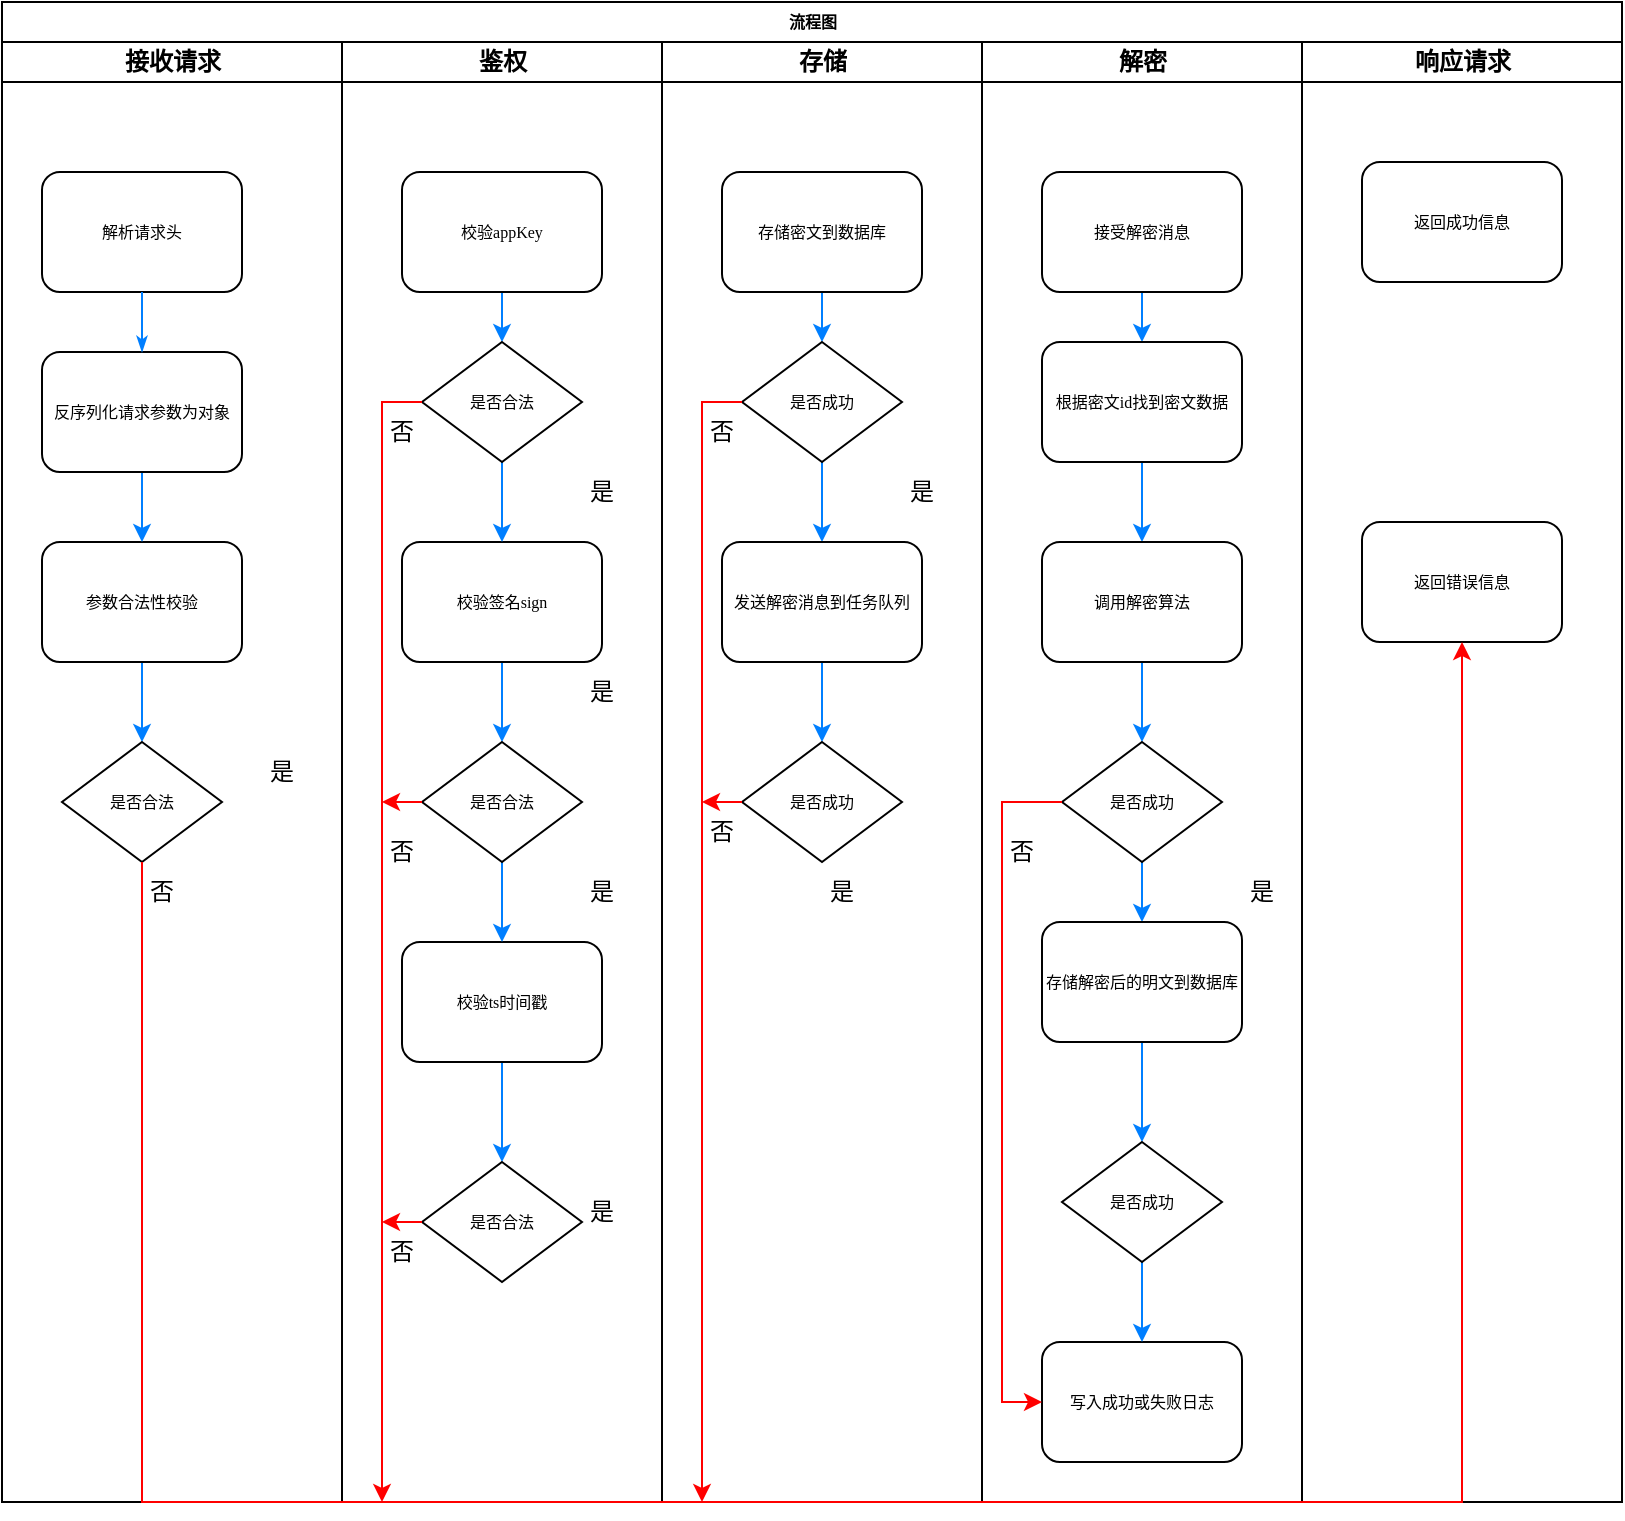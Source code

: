 <mxfile version="20.8.23" type="github">
  <diagram name="Page-1" id="74e2e168-ea6b-b213-b513-2b3c1d86103e">
    <mxGraphModel dx="1434" dy="764" grid="1" gridSize="10" guides="1" tooltips="1" connect="1" arrows="1" fold="1" page="1" pageScale="1" pageWidth="1100" pageHeight="850" background="none" math="0" shadow="0">
      <root>
        <mxCell id="0" />
        <mxCell id="1" parent="0" />
        <mxCell id="77e6c97f196da883-1" value="流程图" style="swimlane;html=1;childLayout=stackLayout;startSize=20;rounded=0;shadow=0;labelBackgroundColor=none;strokeWidth=1;fontFamily=Verdana;fontSize=8;align=center;" parent="1" vertex="1">
          <mxGeometry x="70" y="40" width="810" height="750" as="geometry" />
        </mxCell>
        <mxCell id="asibRYbvC8n6TS354WZj-12" value="" style="group;labelBackgroundColor=none;" vertex="1" connectable="0" parent="77e6c97f196da883-1">
          <mxGeometry y="20" width="810" height="730" as="geometry" />
        </mxCell>
        <mxCell id="77e6c97f196da883-2" value="接收请求" style="swimlane;html=1;startSize=20;labelBackgroundColor=none;" parent="asibRYbvC8n6TS354WZj-12" vertex="1">
          <mxGeometry width="170" height="730" as="geometry" />
        </mxCell>
        <mxCell id="77e6c97f196da883-8" value="解析请求头" style="rounded=1;whiteSpace=wrap;html=1;shadow=0;labelBackgroundColor=none;strokeWidth=1;fontFamily=Verdana;fontSize=8;align=center;" parent="77e6c97f196da883-2" vertex="1">
          <mxGeometry x="20" y="65" width="100" height="60" as="geometry" />
        </mxCell>
        <mxCell id="asibRYbvC8n6TS354WZj-3" value="" style="edgeStyle=orthogonalEdgeStyle;rounded=0;orthogonalLoop=1;jettySize=auto;html=1;labelBackgroundColor=none;fontColor=default;strokeColor=#007FFF;" edge="1" parent="77e6c97f196da883-2" source="77e6c97f196da883-9" target="asibRYbvC8n6TS354WZj-2">
          <mxGeometry relative="1" as="geometry" />
        </mxCell>
        <mxCell id="77e6c97f196da883-9" value="参数合法性校验" style="rounded=1;whiteSpace=wrap;html=1;shadow=0;labelBackgroundColor=none;strokeWidth=1;fontFamily=Verdana;fontSize=8;align=center;" parent="77e6c97f196da883-2" vertex="1">
          <mxGeometry x="20" y="250" width="100" height="60" as="geometry" />
        </mxCell>
        <mxCell id="asibRYbvC8n6TS354WZj-1" value="" style="edgeStyle=orthogonalEdgeStyle;rounded=0;orthogonalLoop=1;jettySize=auto;html=1;labelBackgroundColor=none;fontColor=default;strokeColor=#007FFF;" edge="1" parent="77e6c97f196da883-2" source="77e6c97f196da883-11" target="77e6c97f196da883-9">
          <mxGeometry relative="1" as="geometry" />
        </mxCell>
        <mxCell id="77e6c97f196da883-11" value="反序列化请求参数为对象" style="rounded=1;whiteSpace=wrap;html=1;shadow=0;labelBackgroundColor=none;strokeWidth=1;fontFamily=Verdana;fontSize=8;align=center;" parent="77e6c97f196da883-2" vertex="1">
          <mxGeometry x="20" y="155" width="100" height="60" as="geometry" />
        </mxCell>
        <mxCell id="77e6c97f196da883-26" style="edgeStyle=orthogonalEdgeStyle;rounded=1;html=1;labelBackgroundColor=none;startArrow=none;startFill=0;startSize=5;endArrow=classicThin;endFill=1;endSize=5;jettySize=auto;orthogonalLoop=1;strokeWidth=1;fontFamily=Verdana;fontSize=8;fontColor=default;strokeColor=#007FFF;" parent="77e6c97f196da883-2" source="77e6c97f196da883-8" target="77e6c97f196da883-11" edge="1">
          <mxGeometry relative="1" as="geometry" />
        </mxCell>
        <mxCell id="asibRYbvC8n6TS354WZj-2" value="是否合法" style="rhombus;whiteSpace=wrap;html=1;rounded=0;shadow=0;labelBackgroundColor=none;strokeWidth=1;fontFamily=Verdana;fontSize=8;align=center;" vertex="1" parent="77e6c97f196da883-2">
          <mxGeometry x="30" y="350" width="80" height="60" as="geometry" />
        </mxCell>
        <mxCell id="asibRYbvC8n6TS354WZj-10" value="是" style="text;strokeColor=none;align=center;fillColor=none;html=1;verticalAlign=middle;whiteSpace=wrap;rounded=0;labelBackgroundColor=none;" vertex="1" parent="77e6c97f196da883-2">
          <mxGeometry x="110" y="350" width="60" height="30" as="geometry" />
        </mxCell>
        <mxCell id="asibRYbvC8n6TS354WZj-11" value="否" style="text;strokeColor=none;align=center;fillColor=none;html=1;verticalAlign=middle;whiteSpace=wrap;rounded=0;labelBackgroundColor=none;" vertex="1" parent="77e6c97f196da883-2">
          <mxGeometry x="50" y="410" width="60" height="30" as="geometry" />
        </mxCell>
        <mxCell id="77e6c97f196da883-3" value="鉴权" style="swimlane;html=1;startSize=20;labelBackgroundColor=none;" parent="asibRYbvC8n6TS354WZj-12" vertex="1">
          <mxGeometry x="170" width="160" height="730" as="geometry" />
        </mxCell>
        <mxCell id="asibRYbvC8n6TS354WZj-24" value="" style="edgeStyle=orthogonalEdgeStyle;rounded=0;orthogonalLoop=1;jettySize=auto;html=1;labelBackgroundColor=none;fontColor=default;strokeColor=#007FFF;" edge="1" parent="77e6c97f196da883-3" source="77e6c97f196da883-10" target="asibRYbvC8n6TS354WZj-23">
          <mxGeometry relative="1" as="geometry" />
        </mxCell>
        <mxCell id="77e6c97f196da883-10" value="校验appKey" style="rounded=1;whiteSpace=wrap;html=1;shadow=0;labelBackgroundColor=none;strokeWidth=1;fontFamily=Verdana;fontSize=8;align=center;" parent="77e6c97f196da883-3" vertex="1">
          <mxGeometry x="30" y="65" width="100" height="60" as="geometry" />
        </mxCell>
        <mxCell id="asibRYbvC8n6TS354WZj-33" value="" style="edgeStyle=orthogonalEdgeStyle;rounded=0;orthogonalLoop=1;jettySize=auto;html=1;entryX=0.5;entryY=0;entryDx=0;entryDy=0;labelBackgroundColor=none;fontColor=default;strokeColor=#007FFF;" edge="1" parent="77e6c97f196da883-3" source="asibRYbvC8n6TS354WZj-13" target="asibRYbvC8n6TS354WZj-30">
          <mxGeometry relative="1" as="geometry" />
        </mxCell>
        <mxCell id="asibRYbvC8n6TS354WZj-13" value="校验签名sign" style="rounded=1;whiteSpace=wrap;html=1;shadow=0;labelBackgroundColor=none;strokeWidth=1;fontFamily=Verdana;fontSize=8;align=center;" vertex="1" parent="77e6c97f196da883-3">
          <mxGeometry x="30" y="250" width="100" height="60" as="geometry" />
        </mxCell>
        <mxCell id="asibRYbvC8n6TS354WZj-39" value="" style="edgeStyle=orthogonalEdgeStyle;rounded=0;orthogonalLoop=1;jettySize=auto;html=1;labelBackgroundColor=none;fontColor=default;strokeColor=#007FFF;" edge="1" parent="77e6c97f196da883-3" source="asibRYbvC8n6TS354WZj-16" target="asibRYbvC8n6TS354WZj-38">
          <mxGeometry relative="1" as="geometry" />
        </mxCell>
        <mxCell id="asibRYbvC8n6TS354WZj-16" value="校验ts时间戳" style="rounded=1;whiteSpace=wrap;html=1;shadow=0;labelBackgroundColor=none;strokeWidth=1;fontFamily=Verdana;fontSize=8;align=center;" vertex="1" parent="77e6c97f196da883-3">
          <mxGeometry x="30" y="450" width="100" height="60" as="geometry" />
        </mxCell>
        <mxCell id="asibRYbvC8n6TS354WZj-28" value="" style="edgeStyle=orthogonalEdgeStyle;rounded=0;orthogonalLoop=1;jettySize=auto;html=1;labelBackgroundColor=none;fontColor=default;strokeColor=#007FFF;" edge="1" parent="77e6c97f196da883-3" source="asibRYbvC8n6TS354WZj-23" target="asibRYbvC8n6TS354WZj-13">
          <mxGeometry relative="1" as="geometry" />
        </mxCell>
        <mxCell id="asibRYbvC8n6TS354WZj-23" value="是否合法" style="rhombus;whiteSpace=wrap;html=1;rounded=0;shadow=0;labelBackgroundColor=none;strokeWidth=1;fontFamily=Verdana;fontSize=8;align=center;" vertex="1" parent="77e6c97f196da883-3">
          <mxGeometry x="40" y="150" width="80" height="60" as="geometry" />
        </mxCell>
        <mxCell id="asibRYbvC8n6TS354WZj-29" value="是" style="text;strokeColor=none;align=center;fillColor=none;html=1;verticalAlign=middle;whiteSpace=wrap;rounded=0;labelBackgroundColor=none;" vertex="1" parent="77e6c97f196da883-3">
          <mxGeometry x="100" y="210" width="60" height="30" as="geometry" />
        </mxCell>
        <mxCell id="asibRYbvC8n6TS354WZj-35" value="" style="edgeStyle=orthogonalEdgeStyle;rounded=0;orthogonalLoop=1;jettySize=auto;html=1;labelBackgroundColor=none;fontColor=default;strokeColor=#007FFF;" edge="1" parent="77e6c97f196da883-3" source="asibRYbvC8n6TS354WZj-30" target="asibRYbvC8n6TS354WZj-16">
          <mxGeometry relative="1" as="geometry" />
        </mxCell>
        <mxCell id="asibRYbvC8n6TS354WZj-30" value="是否合法" style="rhombus;whiteSpace=wrap;html=1;rounded=0;shadow=0;labelBackgroundColor=none;strokeWidth=1;fontFamily=Verdana;fontSize=8;align=center;" vertex="1" parent="77e6c97f196da883-3">
          <mxGeometry x="40" y="350" width="80" height="60" as="geometry" />
        </mxCell>
        <mxCell id="asibRYbvC8n6TS354WZj-31" value="是" style="text;strokeColor=none;align=center;fillColor=none;html=1;verticalAlign=middle;whiteSpace=wrap;rounded=0;labelBackgroundColor=none;" vertex="1" parent="77e6c97f196da883-3">
          <mxGeometry x="100" y="310" width="60" height="30" as="geometry" />
        </mxCell>
        <mxCell id="asibRYbvC8n6TS354WZj-36" value="是" style="text;strokeColor=none;align=center;fillColor=none;html=1;verticalAlign=middle;whiteSpace=wrap;rounded=0;labelBackgroundColor=none;" vertex="1" parent="77e6c97f196da883-3">
          <mxGeometry x="100" y="410" width="60" height="30" as="geometry" />
        </mxCell>
        <mxCell id="asibRYbvC8n6TS354WZj-38" value="是否合法" style="rhombus;whiteSpace=wrap;html=1;rounded=0;shadow=0;labelBackgroundColor=none;strokeWidth=1;fontFamily=Verdana;fontSize=8;align=center;" vertex="1" parent="77e6c97f196da883-3">
          <mxGeometry x="40" y="560" width="80" height="60" as="geometry" />
        </mxCell>
        <mxCell id="asibRYbvC8n6TS354WZj-44" value="否" style="text;strokeColor=none;align=center;fillColor=none;html=1;verticalAlign=middle;whiteSpace=wrap;rounded=0;labelBackgroundColor=none;" vertex="1" parent="77e6c97f196da883-3">
          <mxGeometry y="390" width="60" height="30" as="geometry" />
        </mxCell>
        <mxCell id="asibRYbvC8n6TS354WZj-45" value="否" style="text;strokeColor=none;align=center;fillColor=none;html=1;verticalAlign=middle;whiteSpace=wrap;rounded=0;labelBackgroundColor=none;" vertex="1" parent="77e6c97f196da883-3">
          <mxGeometry y="180" width="60" height="30" as="geometry" />
        </mxCell>
        <mxCell id="asibRYbvC8n6TS354WZj-46" value="否" style="text;strokeColor=none;align=center;fillColor=none;html=1;verticalAlign=middle;whiteSpace=wrap;rounded=0;labelBackgroundColor=none;" vertex="1" parent="77e6c97f196da883-3">
          <mxGeometry y="590" width="60" height="30" as="geometry" />
        </mxCell>
        <mxCell id="asibRYbvC8n6TS354WZj-150" value="是" style="text;strokeColor=none;align=center;fillColor=none;html=1;verticalAlign=middle;whiteSpace=wrap;rounded=0;labelBackgroundColor=none;" vertex="1" parent="77e6c97f196da883-3">
          <mxGeometry x="100" y="570" width="60" height="30" as="geometry" />
        </mxCell>
        <mxCell id="77e6c97f196da883-4" value="存储" style="swimlane;html=1;startSize=20;labelBackgroundColor=none;" parent="asibRYbvC8n6TS354WZj-12" vertex="1">
          <mxGeometry x="330" width="160" height="730" as="geometry" />
        </mxCell>
        <mxCell id="asibRYbvC8n6TS354WZj-95" value="" style="edgeStyle=orthogonalEdgeStyle;rounded=0;orthogonalLoop=1;jettySize=auto;html=1;labelBackgroundColor=none;fontColor=default;strokeColor=#007FFF;" edge="1" parent="77e6c97f196da883-4" source="asibRYbvC8n6TS354WZj-91" target="asibRYbvC8n6TS354WZj-94">
          <mxGeometry relative="1" as="geometry" />
        </mxCell>
        <mxCell id="asibRYbvC8n6TS354WZj-91" value="存储密文到数据库" style="rounded=1;whiteSpace=wrap;html=1;shadow=0;labelBackgroundColor=none;strokeWidth=1;fontFamily=Verdana;fontSize=8;align=center;" vertex="1" parent="77e6c97f196da883-4">
          <mxGeometry x="30" y="65" width="100" height="60" as="geometry" />
        </mxCell>
        <mxCell id="asibRYbvC8n6TS354WZj-97" value="" style="edgeStyle=orthogonalEdgeStyle;rounded=0;orthogonalLoop=1;jettySize=auto;html=1;labelBackgroundColor=none;fontColor=default;strokeColor=#007FFF;" edge="1" parent="77e6c97f196da883-4" source="asibRYbvC8n6TS354WZj-94" target="asibRYbvC8n6TS354WZj-96">
          <mxGeometry relative="1" as="geometry" />
        </mxCell>
        <mxCell id="asibRYbvC8n6TS354WZj-94" value="是否成功" style="rhombus;whiteSpace=wrap;html=1;rounded=0;shadow=0;labelBackgroundColor=none;strokeWidth=1;fontFamily=Verdana;fontSize=8;align=center;" vertex="1" parent="77e6c97f196da883-4">
          <mxGeometry x="40" y="150" width="80" height="60" as="geometry" />
        </mxCell>
        <mxCell id="asibRYbvC8n6TS354WZj-104" value="" style="edgeStyle=orthogonalEdgeStyle;rounded=0;orthogonalLoop=1;jettySize=auto;html=1;labelBackgroundColor=none;fontColor=default;strokeColor=#007FFF;" edge="1" parent="77e6c97f196da883-4" source="asibRYbvC8n6TS354WZj-96" target="asibRYbvC8n6TS354WZj-98">
          <mxGeometry relative="1" as="geometry" />
        </mxCell>
        <mxCell id="asibRYbvC8n6TS354WZj-96" value="发送解密消息到任务队列" style="rounded=1;whiteSpace=wrap;html=1;shadow=0;labelBackgroundColor=none;strokeWidth=1;fontFamily=Verdana;fontSize=8;align=center;" vertex="1" parent="77e6c97f196da883-4">
          <mxGeometry x="30" y="250" width="100" height="60" as="geometry" />
        </mxCell>
        <mxCell id="asibRYbvC8n6TS354WZj-98" value="是否成功" style="rhombus;whiteSpace=wrap;html=1;rounded=0;shadow=0;labelBackgroundColor=none;strokeWidth=1;fontFamily=Verdana;fontSize=8;align=center;" vertex="1" parent="77e6c97f196da883-4">
          <mxGeometry x="40" y="350" width="80" height="60" as="geometry" />
        </mxCell>
        <mxCell id="asibRYbvC8n6TS354WZj-99" value="是" style="text;strokeColor=none;align=center;fillColor=none;html=1;verticalAlign=middle;whiteSpace=wrap;rounded=0;labelBackgroundColor=none;" vertex="1" parent="77e6c97f196da883-4">
          <mxGeometry x="100" y="210" width="60" height="30" as="geometry" />
        </mxCell>
        <mxCell id="asibRYbvC8n6TS354WZj-101" value="否" style="text;strokeColor=none;align=center;fillColor=none;html=1;verticalAlign=middle;whiteSpace=wrap;rounded=0;labelBackgroundColor=none;" vertex="1" parent="77e6c97f196da883-4">
          <mxGeometry y="180" width="60" height="30" as="geometry" />
        </mxCell>
        <mxCell id="asibRYbvC8n6TS354WZj-103" value="否" style="text;strokeColor=none;align=center;fillColor=none;html=1;verticalAlign=middle;whiteSpace=wrap;rounded=0;labelBackgroundColor=none;" vertex="1" parent="77e6c97f196da883-4">
          <mxGeometry y="380" width="60" height="30" as="geometry" />
        </mxCell>
        <mxCell id="asibRYbvC8n6TS354WZj-120" value="是" style="text;strokeColor=none;align=center;fillColor=none;html=1;verticalAlign=middle;whiteSpace=wrap;rounded=0;labelBackgroundColor=none;" vertex="1" parent="77e6c97f196da883-4">
          <mxGeometry x="60" y="410" width="60" height="30" as="geometry" />
        </mxCell>
        <mxCell id="77e6c97f196da883-5" value="解密" style="swimlane;html=1;startSize=20;labelBackgroundColor=none;" parent="asibRYbvC8n6TS354WZj-12" vertex="1">
          <mxGeometry x="490" width="160" height="730" as="geometry">
            <mxRectangle x="480" y="20" width="40" height="730" as="alternateBounds" />
          </mxGeometry>
        </mxCell>
        <mxCell id="asibRYbvC8n6TS354WZj-124" value="" style="edgeStyle=orthogonalEdgeStyle;rounded=0;orthogonalLoop=1;jettySize=auto;html=1;labelBackgroundColor=none;fontColor=default;strokeColor=#007FFF;" edge="1" parent="77e6c97f196da883-5" source="asibRYbvC8n6TS354WZj-108" target="asibRYbvC8n6TS354WZj-121">
          <mxGeometry relative="1" as="geometry" />
        </mxCell>
        <mxCell id="asibRYbvC8n6TS354WZj-108" value="接受解密消息" style="rounded=1;whiteSpace=wrap;html=1;shadow=0;labelBackgroundColor=none;strokeWidth=1;fontFamily=Verdana;fontSize=8;align=center;" vertex="1" parent="77e6c97f196da883-5">
          <mxGeometry x="30" y="65" width="100" height="60" as="geometry" />
        </mxCell>
        <mxCell id="asibRYbvC8n6TS354WZj-123" value="" style="edgeStyle=orthogonalEdgeStyle;rounded=0;orthogonalLoop=1;jettySize=auto;html=1;labelBackgroundColor=none;fontColor=default;strokeColor=#007FFF;" edge="1" parent="77e6c97f196da883-5" source="asibRYbvC8n6TS354WZj-121" target="asibRYbvC8n6TS354WZj-122">
          <mxGeometry relative="1" as="geometry" />
        </mxCell>
        <mxCell id="asibRYbvC8n6TS354WZj-121" value="根据密文id找到密文数据" style="rounded=1;whiteSpace=wrap;html=1;shadow=0;labelBackgroundColor=none;strokeWidth=1;fontFamily=Verdana;fontSize=8;align=center;" vertex="1" parent="77e6c97f196da883-5">
          <mxGeometry x="30" y="150" width="100" height="60" as="geometry" />
        </mxCell>
        <mxCell id="asibRYbvC8n6TS354WZj-127" value="" style="edgeStyle=orthogonalEdgeStyle;rounded=0;orthogonalLoop=1;jettySize=auto;html=1;labelBackgroundColor=none;fontColor=default;strokeColor=#007FFF;" edge="1" parent="77e6c97f196da883-5" source="asibRYbvC8n6TS354WZj-122" target="asibRYbvC8n6TS354WZj-126">
          <mxGeometry relative="1" as="geometry" />
        </mxCell>
        <mxCell id="asibRYbvC8n6TS354WZj-122" value="调用解密算法" style="rounded=1;whiteSpace=wrap;html=1;shadow=0;labelBackgroundColor=none;strokeWidth=1;fontFamily=Verdana;fontSize=8;align=center;" vertex="1" parent="77e6c97f196da883-5">
          <mxGeometry x="30" y="250" width="100" height="60" as="geometry" />
        </mxCell>
        <mxCell id="asibRYbvC8n6TS354WZj-129" value="" style="edgeStyle=orthogonalEdgeStyle;rounded=0;orthogonalLoop=1;jettySize=auto;html=1;labelBackgroundColor=none;fontColor=default;strokeColor=#007FFF;" edge="1" parent="77e6c97f196da883-5" source="asibRYbvC8n6TS354WZj-126" target="asibRYbvC8n6TS354WZj-128">
          <mxGeometry relative="1" as="geometry" />
        </mxCell>
        <mxCell id="asibRYbvC8n6TS354WZj-126" value="是否成功" style="rhombus;whiteSpace=wrap;html=1;rounded=0;shadow=0;labelBackgroundColor=none;strokeWidth=1;fontFamily=Verdana;fontSize=8;align=center;" vertex="1" parent="77e6c97f196da883-5">
          <mxGeometry x="40" y="350" width="80" height="60" as="geometry" />
        </mxCell>
        <mxCell id="asibRYbvC8n6TS354WZj-140" value="" style="edgeStyle=orthogonalEdgeStyle;rounded=0;orthogonalLoop=1;jettySize=auto;html=1;labelBackgroundColor=none;fontColor=default;strokeColor=#007FFF;" edge="1" parent="77e6c97f196da883-5" source="asibRYbvC8n6TS354WZj-128" target="asibRYbvC8n6TS354WZj-139">
          <mxGeometry relative="1" as="geometry" />
        </mxCell>
        <mxCell id="asibRYbvC8n6TS354WZj-128" value="存储解密后的明文到数据库" style="rounded=1;whiteSpace=wrap;html=1;shadow=0;labelBackgroundColor=none;strokeWidth=1;fontFamily=Verdana;fontSize=8;align=center;" vertex="1" parent="77e6c97f196da883-5">
          <mxGeometry x="30" y="440" width="100" height="60" as="geometry" />
        </mxCell>
        <mxCell id="asibRYbvC8n6TS354WZj-130" value="是" style="text;strokeColor=none;align=center;fillColor=none;html=1;verticalAlign=middle;whiteSpace=wrap;rounded=0;labelBackgroundColor=none;" vertex="1" parent="77e6c97f196da883-5">
          <mxGeometry x="110" y="410" width="60" height="30" as="geometry" />
        </mxCell>
        <mxCell id="asibRYbvC8n6TS354WZj-133" value="写入成功或失败日志" style="rounded=1;whiteSpace=wrap;html=1;shadow=0;labelBackgroundColor=none;strokeWidth=1;fontFamily=Verdana;fontSize=8;align=center;" vertex="1" parent="77e6c97f196da883-5">
          <mxGeometry x="30" y="650" width="100" height="60" as="geometry" />
        </mxCell>
        <mxCell id="asibRYbvC8n6TS354WZj-135" value="" style="edgeStyle=orthogonalEdgeStyle;rounded=0;orthogonalLoop=1;jettySize=auto;html=1;entryX=0;entryY=0.5;entryDx=0;entryDy=0;labelBackgroundColor=none;fontColor=default;strokeColor=#FF0000;" edge="1" parent="77e6c97f196da883-5" source="asibRYbvC8n6TS354WZj-126" target="asibRYbvC8n6TS354WZj-133">
          <mxGeometry relative="1" as="geometry">
            <Array as="points">
              <mxPoint x="10" y="380" />
              <mxPoint x="10" y="680" />
            </Array>
          </mxGeometry>
        </mxCell>
        <mxCell id="asibRYbvC8n6TS354WZj-137" value="否" style="text;strokeColor=none;align=center;fillColor=none;html=1;verticalAlign=middle;whiteSpace=wrap;rounded=0;labelBackgroundColor=none;" vertex="1" parent="77e6c97f196da883-5">
          <mxGeometry x="-10" y="390" width="60" height="30" as="geometry" />
        </mxCell>
        <mxCell id="asibRYbvC8n6TS354WZj-146" value="" style="edgeStyle=orthogonalEdgeStyle;rounded=0;orthogonalLoop=1;jettySize=auto;html=1;labelBackgroundColor=none;fontColor=default;strokeColor=#007FFF;" edge="1" parent="77e6c97f196da883-5" source="asibRYbvC8n6TS354WZj-139" target="asibRYbvC8n6TS354WZj-133">
          <mxGeometry relative="1" as="geometry" />
        </mxCell>
        <mxCell id="asibRYbvC8n6TS354WZj-139" value="是否成功" style="rhombus;whiteSpace=wrap;html=1;rounded=0;shadow=0;labelBackgroundColor=none;strokeWidth=1;fontFamily=Verdana;fontSize=8;align=center;" vertex="1" parent="77e6c97f196da883-5">
          <mxGeometry x="40" y="550" width="80" height="60" as="geometry" />
        </mxCell>
        <mxCell id="77e6c97f196da883-6" value="响应请求" style="swimlane;html=1;startSize=20;labelBackgroundColor=none;" parent="asibRYbvC8n6TS354WZj-12" vertex="1">
          <mxGeometry x="650" width="160" height="730" as="geometry" />
        </mxCell>
        <mxCell id="asibRYbvC8n6TS354WZj-6" value="返回错误信息" style="rounded=1;whiteSpace=wrap;html=1;shadow=0;labelBackgroundColor=none;strokeWidth=1;fontFamily=Verdana;fontSize=8;align=center;" vertex="1" parent="77e6c97f196da883-6">
          <mxGeometry x="30" y="240" width="100" height="60" as="geometry" />
        </mxCell>
        <mxCell id="asibRYbvC8n6TS354WZj-107" value="返回成功信息" style="rounded=1;whiteSpace=wrap;html=1;shadow=0;labelBackgroundColor=none;strokeWidth=1;fontFamily=Verdana;fontSize=8;align=center;" vertex="1" parent="77e6c97f196da883-6">
          <mxGeometry x="30" y="60" width="100" height="60" as="geometry" />
        </mxCell>
        <mxCell id="asibRYbvC8n6TS354WZj-9" value="" style="edgeStyle=orthogonalEdgeStyle;rounded=0;orthogonalLoop=1;jettySize=auto;html=1;labelBackgroundColor=none;fontColor=default;strokeColor=#FF0000;" edge="1" parent="asibRYbvC8n6TS354WZj-12" source="asibRYbvC8n6TS354WZj-2" target="asibRYbvC8n6TS354WZj-6">
          <mxGeometry relative="1" as="geometry">
            <Array as="points">
              <mxPoint x="70" y="730" />
              <mxPoint x="730" y="730" />
            </Array>
          </mxGeometry>
        </mxCell>
        <mxCell id="asibRYbvC8n6TS354WZj-37" value="" style="edgeStyle=orthogonalEdgeStyle;rounded=0;orthogonalLoop=1;jettySize=auto;html=1;labelBackgroundColor=none;fontColor=default;strokeColor=#FF0000;" edge="1" parent="asibRYbvC8n6TS354WZj-12" source="asibRYbvC8n6TS354WZj-23">
          <mxGeometry relative="1" as="geometry">
            <mxPoint x="190" y="730" as="targetPoint" />
          </mxGeometry>
        </mxCell>
        <mxCell id="asibRYbvC8n6TS354WZj-41" value="" style="edgeStyle=orthogonalEdgeStyle;rounded=0;orthogonalLoop=1;jettySize=auto;html=1;labelBackgroundColor=none;fontColor=default;strokeColor=#FF0000;" edge="1" parent="asibRYbvC8n6TS354WZj-12" source="asibRYbvC8n6TS354WZj-30">
          <mxGeometry relative="1" as="geometry">
            <mxPoint x="190" y="380" as="targetPoint" />
          </mxGeometry>
        </mxCell>
        <mxCell id="asibRYbvC8n6TS354WZj-43" value="" style="edgeStyle=orthogonalEdgeStyle;rounded=0;orthogonalLoop=1;jettySize=auto;html=1;labelBackgroundColor=none;fontColor=default;strokeColor=#FF0000;" edge="1" parent="asibRYbvC8n6TS354WZj-12" source="asibRYbvC8n6TS354WZj-38">
          <mxGeometry relative="1" as="geometry">
            <mxPoint x="190" y="590" as="targetPoint" />
          </mxGeometry>
        </mxCell>
        <mxCell id="asibRYbvC8n6TS354WZj-100" value="" style="edgeStyle=orthogonalEdgeStyle;rounded=0;orthogonalLoop=1;jettySize=auto;html=1;labelBackgroundColor=none;fontColor=default;strokeColor=#FF0000;" edge="1" parent="asibRYbvC8n6TS354WZj-12" source="asibRYbvC8n6TS354WZj-94">
          <mxGeometry relative="1" as="geometry">
            <mxPoint x="350" y="730" as="targetPoint" />
          </mxGeometry>
        </mxCell>
        <mxCell id="asibRYbvC8n6TS354WZj-102" value="" style="edgeStyle=orthogonalEdgeStyle;rounded=0;orthogonalLoop=1;jettySize=auto;html=1;labelBackgroundColor=none;fontColor=default;strokeColor=#FF0000;" edge="1" parent="asibRYbvC8n6TS354WZj-12" source="asibRYbvC8n6TS354WZj-98">
          <mxGeometry relative="1" as="geometry">
            <mxPoint x="350" y="380" as="targetPoint" />
          </mxGeometry>
        </mxCell>
      </root>
    </mxGraphModel>
  </diagram>
</mxfile>

